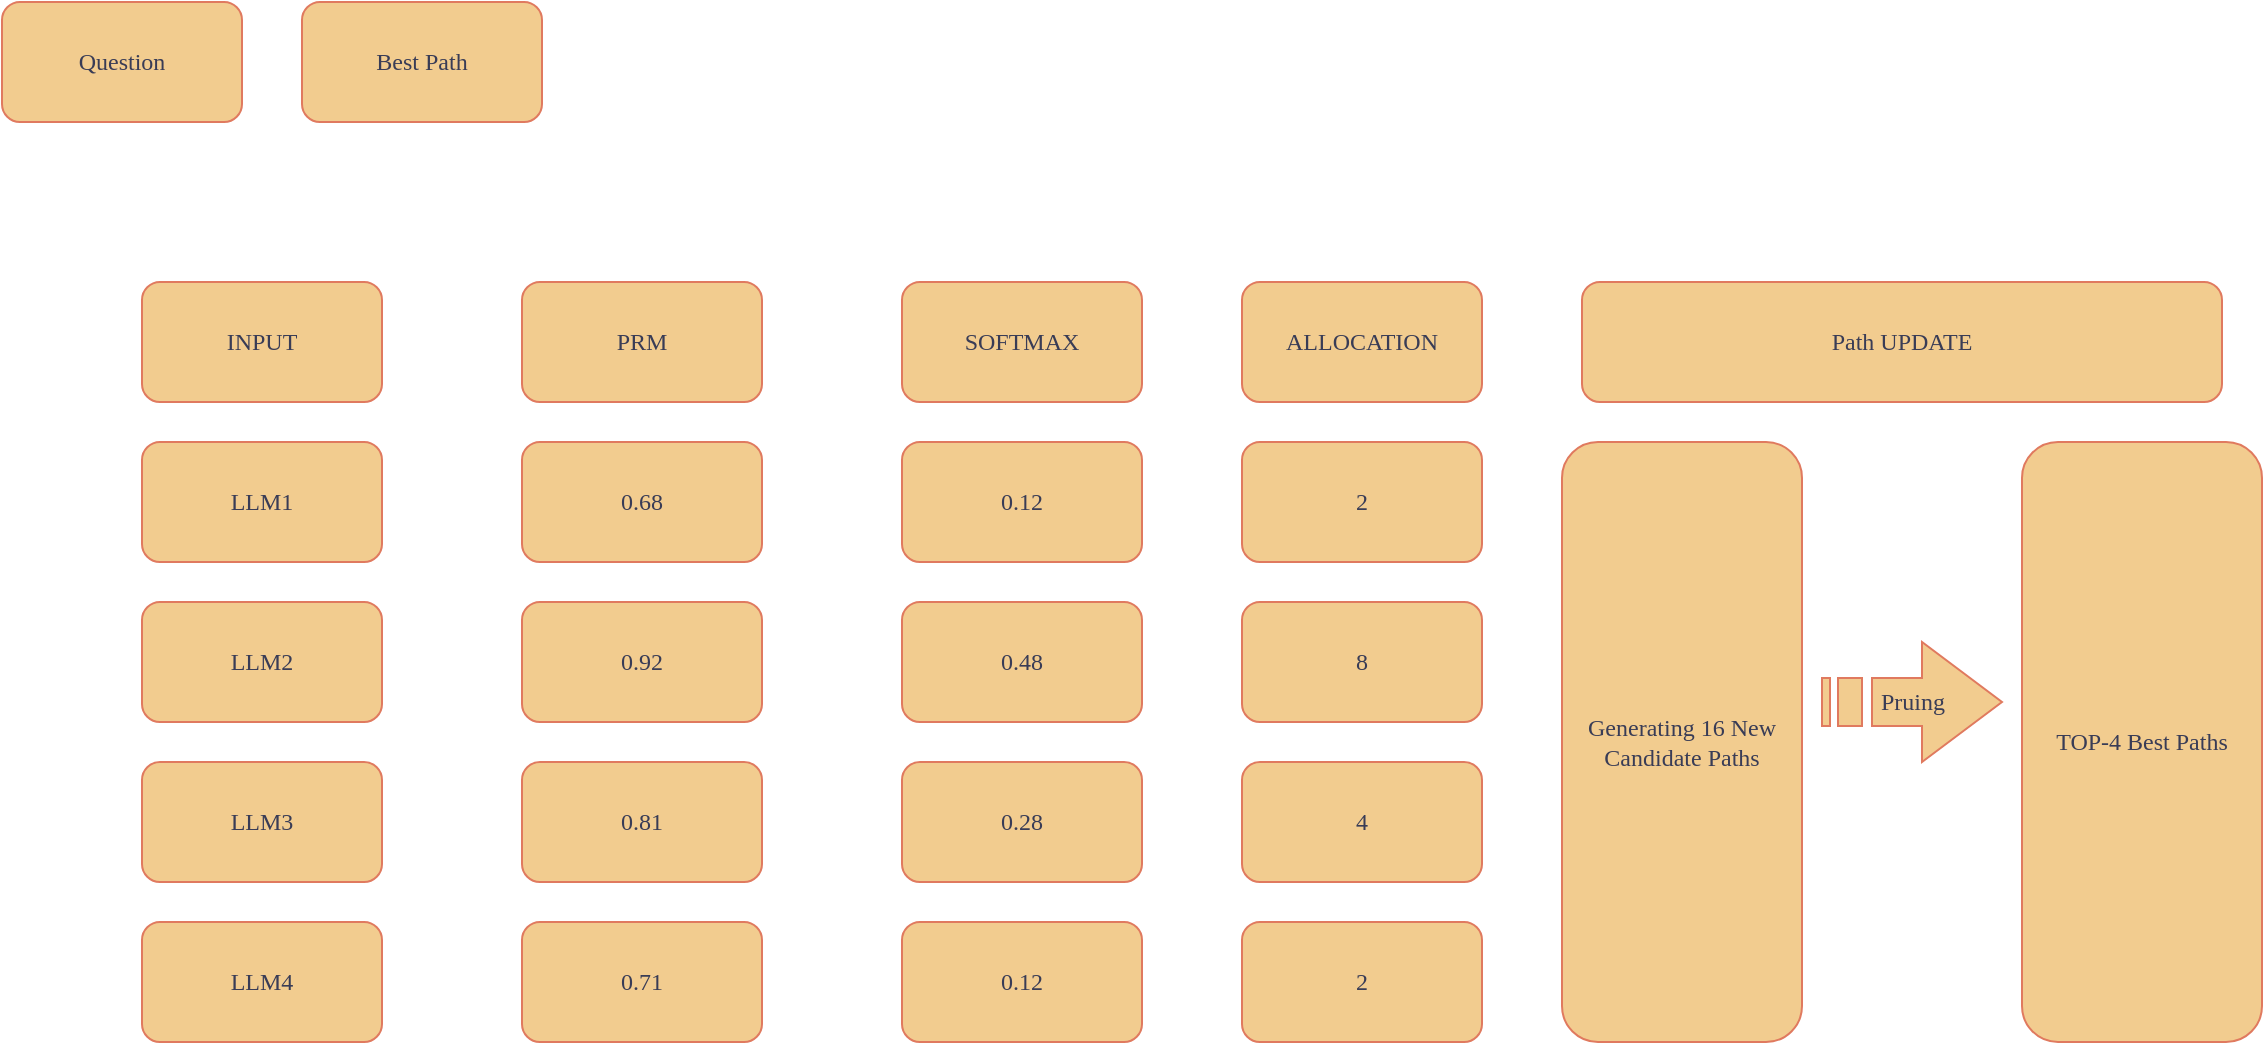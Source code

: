 <mxfile version="28.2.1">
  <diagram name="第 1 页" id="_KsVbUqQZ-v0ALwD6Hyh">
    <mxGraphModel dx="2108" dy="1739" grid="1" gridSize="10" guides="1" tooltips="1" connect="1" arrows="1" fold="1" page="1" pageScale="1" pageWidth="827" pageHeight="1169" math="0" shadow="0">
      <root>
        <mxCell id="0" />
        <mxCell id="1" parent="0" />
        <mxCell id="ms_wc8pi5Gnqf6l3Z3Y6-1" value="&lt;font face=&quot;Comic Sans MS&quot;&gt;INPUT&lt;/font&gt;" style="rounded=1;whiteSpace=wrap;html=1;labelBackgroundColor=none;fillColor=#F2CC8F;strokeColor=#E07A5F;fontColor=#393C56;" parent="1" vertex="1">
          <mxGeometry x="30" y="70" width="120" height="60" as="geometry" />
        </mxCell>
        <mxCell id="ms_wc8pi5Gnqf6l3Z3Y6-2" value="&lt;font face=&quot;Comic Sans MS&quot;&gt;LLM1&lt;/font&gt;" style="rounded=1;whiteSpace=wrap;html=1;labelBackgroundColor=none;fillColor=#F2CC8F;strokeColor=#E07A5F;fontColor=#393C56;" parent="1" vertex="1">
          <mxGeometry x="30" y="150" width="120" height="60" as="geometry" />
        </mxCell>
        <mxCell id="ms_wc8pi5Gnqf6l3Z3Y6-3" value="&lt;font face=&quot;Comic Sans MS&quot;&gt;LLM2&lt;/font&gt;" style="rounded=1;whiteSpace=wrap;html=1;labelBackgroundColor=none;fillColor=#F2CC8F;strokeColor=#E07A5F;fontColor=#393C56;" parent="1" vertex="1">
          <mxGeometry x="30" y="230" width="120" height="60" as="geometry" />
        </mxCell>
        <mxCell id="ms_wc8pi5Gnqf6l3Z3Y6-4" value="&lt;font face=&quot;Comic Sans MS&quot;&gt;LLM3&lt;/font&gt;" style="rounded=1;whiteSpace=wrap;html=1;labelBackgroundColor=none;fillColor=#F2CC8F;strokeColor=#E07A5F;fontColor=#393C56;" parent="1" vertex="1">
          <mxGeometry x="30" y="310" width="120" height="60" as="geometry" />
        </mxCell>
        <mxCell id="ms_wc8pi5Gnqf6l3Z3Y6-5" value="&lt;font face=&quot;Comic Sans MS&quot;&gt;LLM4&lt;/font&gt;" style="rounded=1;whiteSpace=wrap;html=1;labelBackgroundColor=none;fillColor=#F2CC8F;strokeColor=#E07A5F;fontColor=#393C56;" parent="1" vertex="1">
          <mxGeometry x="30" y="390" width="120" height="60" as="geometry" />
        </mxCell>
        <mxCell id="ms_wc8pi5Gnqf6l3Z3Y6-7" value="&lt;font face=&quot;Comic Sans MS&quot;&gt;PRM&lt;/font&gt;" style="rounded=1;whiteSpace=wrap;html=1;labelBackgroundColor=none;fillColor=#F2CC8F;strokeColor=#E07A5F;fontColor=#393C56;" parent="1" vertex="1">
          <mxGeometry x="220" y="70" width="120" height="60" as="geometry" />
        </mxCell>
        <mxCell id="ms_wc8pi5Gnqf6l3Z3Y6-8" value="&lt;span style=&quot;font-family: &amp;quot;Comic Sans MS&amp;quot;;&quot;&gt;0.68&lt;/span&gt;" style="rounded=1;whiteSpace=wrap;html=1;labelBackgroundColor=none;fillColor=#F2CC8F;strokeColor=#E07A5F;fontColor=#393C56;" parent="1" vertex="1">
          <mxGeometry x="220" y="150" width="120" height="60" as="geometry" />
        </mxCell>
        <mxCell id="ms_wc8pi5Gnqf6l3Z3Y6-9" value="&lt;font face=&quot;Comic Sans MS&quot;&gt;0.92&lt;/font&gt;" style="rounded=1;whiteSpace=wrap;html=1;labelBackgroundColor=none;fillColor=#F2CC8F;strokeColor=#E07A5F;fontColor=#393C56;" parent="1" vertex="1">
          <mxGeometry x="220" y="230" width="120" height="60" as="geometry" />
        </mxCell>
        <mxCell id="ms_wc8pi5Gnqf6l3Z3Y6-10" value="&lt;font face=&quot;Comic Sans MS&quot;&gt;0.81&lt;/font&gt;" style="rounded=1;whiteSpace=wrap;html=1;labelBackgroundColor=none;fillColor=#F2CC8F;strokeColor=#E07A5F;fontColor=#393C56;" parent="1" vertex="1">
          <mxGeometry x="220" y="310" width="120" height="60" as="geometry" />
        </mxCell>
        <mxCell id="ms_wc8pi5Gnqf6l3Z3Y6-11" value="&lt;font face=&quot;Comic Sans MS&quot;&gt;0.71&lt;/font&gt;" style="rounded=1;whiteSpace=wrap;html=1;labelBackgroundColor=none;fillColor=#F2CC8F;strokeColor=#E07A5F;fontColor=#393C56;" parent="1" vertex="1">
          <mxGeometry x="220" y="390" width="120" height="60" as="geometry" />
        </mxCell>
        <mxCell id="ms_wc8pi5Gnqf6l3Z3Y6-12" value="&lt;font face=&quot;Comic Sans MS&quot;&gt;SOFTMAX&lt;/font&gt;" style="rounded=1;whiteSpace=wrap;html=1;labelBackgroundColor=none;fillColor=#F2CC8F;strokeColor=#E07A5F;fontColor=#393C56;" parent="1" vertex="1">
          <mxGeometry x="410" y="70" width="120" height="60" as="geometry" />
        </mxCell>
        <mxCell id="ms_wc8pi5Gnqf6l3Z3Y6-13" value="&lt;span style=&quot;font-family: &amp;quot;Comic Sans MS&amp;quot;;&quot;&gt;0.12&lt;/span&gt;" style="rounded=1;whiteSpace=wrap;html=1;labelBackgroundColor=none;fillColor=#F2CC8F;strokeColor=#E07A5F;fontColor=#393C56;" parent="1" vertex="1">
          <mxGeometry x="410" y="150" width="120" height="60" as="geometry" />
        </mxCell>
        <mxCell id="ms_wc8pi5Gnqf6l3Z3Y6-14" value="&lt;font face=&quot;Comic Sans MS&quot;&gt;0.48&lt;/font&gt;" style="rounded=1;whiteSpace=wrap;html=1;labelBackgroundColor=none;fillColor=#F2CC8F;strokeColor=#E07A5F;fontColor=#393C56;" parent="1" vertex="1">
          <mxGeometry x="410" y="230" width="120" height="60" as="geometry" />
        </mxCell>
        <mxCell id="ms_wc8pi5Gnqf6l3Z3Y6-15" value="&lt;font face=&quot;Comic Sans MS&quot;&gt;0.28&lt;/font&gt;" style="rounded=1;whiteSpace=wrap;html=1;labelBackgroundColor=none;fillColor=#F2CC8F;strokeColor=#E07A5F;fontColor=#393C56;" parent="1" vertex="1">
          <mxGeometry x="410" y="310" width="120" height="60" as="geometry" />
        </mxCell>
        <mxCell id="ms_wc8pi5Gnqf6l3Z3Y6-16" value="&lt;font face=&quot;Comic Sans MS&quot;&gt;0.12&lt;/font&gt;" style="rounded=1;whiteSpace=wrap;html=1;labelBackgroundColor=none;fillColor=#F2CC8F;strokeColor=#E07A5F;fontColor=#393C56;" parent="1" vertex="1">
          <mxGeometry x="410" y="390" width="120" height="60" as="geometry" />
        </mxCell>
        <mxCell id="ms_wc8pi5Gnqf6l3Z3Y6-17" value="&lt;font face=&quot;Comic Sans MS&quot;&gt;ALLOCATION&lt;/font&gt;" style="rounded=1;whiteSpace=wrap;html=1;labelBackgroundColor=none;fillColor=#F2CC8F;strokeColor=#E07A5F;fontColor=#393C56;" parent="1" vertex="1">
          <mxGeometry x="580" y="70" width="120" height="60" as="geometry" />
        </mxCell>
        <mxCell id="ms_wc8pi5Gnqf6l3Z3Y6-18" value="&lt;span style=&quot;font-family: &amp;quot;Comic Sans MS&amp;quot;;&quot;&gt;2&lt;/span&gt;" style="rounded=1;whiteSpace=wrap;html=1;labelBackgroundColor=none;fillColor=#F2CC8F;strokeColor=#E07A5F;fontColor=#393C56;" parent="1" vertex="1">
          <mxGeometry x="580" y="150" width="120" height="60" as="geometry" />
        </mxCell>
        <mxCell id="ms_wc8pi5Gnqf6l3Z3Y6-19" value="&lt;font face=&quot;Comic Sans MS&quot;&gt;8&lt;/font&gt;" style="rounded=1;whiteSpace=wrap;html=1;labelBackgroundColor=none;fillColor=#F2CC8F;strokeColor=#E07A5F;fontColor=#393C56;" parent="1" vertex="1">
          <mxGeometry x="580" y="230" width="120" height="60" as="geometry" />
        </mxCell>
        <mxCell id="ms_wc8pi5Gnqf6l3Z3Y6-20" value="&lt;font face=&quot;Comic Sans MS&quot;&gt;4&lt;/font&gt;" style="rounded=1;whiteSpace=wrap;html=1;labelBackgroundColor=none;fillColor=#F2CC8F;strokeColor=#E07A5F;fontColor=#393C56;" parent="1" vertex="1">
          <mxGeometry x="580" y="310" width="120" height="60" as="geometry" />
        </mxCell>
        <mxCell id="ms_wc8pi5Gnqf6l3Z3Y6-21" value="&lt;font face=&quot;Comic Sans MS&quot;&gt;2&lt;/font&gt;" style="rounded=1;whiteSpace=wrap;html=1;labelBackgroundColor=none;fillColor=#F2CC8F;strokeColor=#E07A5F;fontColor=#393C56;" parent="1" vertex="1">
          <mxGeometry x="580" y="390" width="120" height="60" as="geometry" />
        </mxCell>
        <mxCell id="ms_wc8pi5Gnqf6l3Z3Y6-23" value="&lt;font face=&quot;Comic Sans MS&quot;&gt;Path UPDATE&lt;/font&gt;" style="rounded=1;whiteSpace=wrap;html=1;labelBackgroundColor=none;fillColor=#F2CC8F;strokeColor=#E07A5F;fontColor=#393C56;" parent="1" vertex="1">
          <mxGeometry x="750" y="70" width="320" height="60" as="geometry" />
        </mxCell>
        <mxCell id="ms_wc8pi5Gnqf6l3Z3Y6-28" value="&lt;span style=&quot;font-family: &amp;quot;Comic Sans MS&amp;quot;;&quot;&gt;Generating 16 New Candidate Paths&lt;/span&gt;" style="rounded=1;whiteSpace=wrap;html=1;labelBackgroundColor=none;fillColor=#F2CC8F;strokeColor=#E07A5F;fontColor=#393C56;" parent="1" vertex="1">
          <mxGeometry x="740" y="150" width="120" height="300" as="geometry" />
        </mxCell>
        <mxCell id="ms_wc8pi5Gnqf6l3Z3Y6-29" value="&lt;span style=&quot;font-family: &amp;quot;Comic Sans MS&amp;quot;;&quot;&gt;TOP-4 Best Paths&lt;/span&gt;" style="rounded=1;whiteSpace=wrap;html=1;labelBackgroundColor=none;fillColor=#F2CC8F;strokeColor=#E07A5F;fontColor=#393C56;" parent="1" vertex="1">
          <mxGeometry x="970" y="150" width="120" height="300" as="geometry" />
        </mxCell>
        <mxCell id="ms_wc8pi5Gnqf6l3Z3Y6-30" value="&lt;font face=&quot;Comic Sans MS&quot;&gt;Pruing&lt;/font&gt;" style="html=1;shadow=0;dashed=0;align=center;verticalAlign=middle;shape=mxgraph.arrows2.stripedArrow;dy=0.6;dx=40;notch=25;rounded=1;labelBackgroundColor=none;fillColor=#F2CC8F;strokeColor=#E07A5F;fontColor=#393C56;" parent="1" vertex="1">
          <mxGeometry x="870" y="250" width="90" height="60" as="geometry" />
        </mxCell>
        <mxCell id="8DVu6u98NFebpymilXGG-2" value="&lt;font face=&quot;Comic Sans MS&quot;&gt;Best Path&lt;/font&gt;" style="rounded=1;whiteSpace=wrap;html=1;labelBackgroundColor=none;fillColor=#F2CC8F;strokeColor=#E07A5F;fontColor=#393C56;" vertex="1" parent="1">
          <mxGeometry x="110" y="-70" width="120" height="60" as="geometry" />
        </mxCell>
        <mxCell id="8DVu6u98NFebpymilXGG-3" value="&lt;font face=&quot;Comic Sans MS&quot;&gt;Question&lt;/font&gt;" style="rounded=1;whiteSpace=wrap;html=1;labelBackgroundColor=none;fillColor=#F2CC8F;strokeColor=#E07A5F;fontColor=#393C56;" vertex="1" parent="1">
          <mxGeometry x="-40" y="-70" width="120" height="60" as="geometry" />
        </mxCell>
      </root>
    </mxGraphModel>
  </diagram>
</mxfile>
